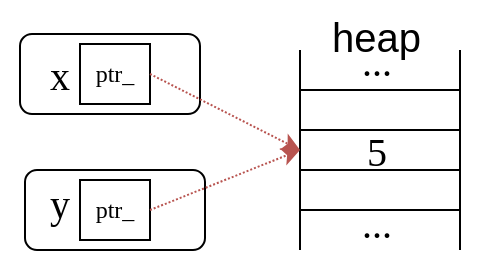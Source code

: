 <mxfile version="24.7.4">
  <diagram name="Page-1" id="_hWhafWeYqHyf0HxmH6T">
    <mxGraphModel dx="1434" dy="587" grid="1" gridSize="10" guides="1" tooltips="1" connect="1" arrows="1" fold="1" page="1" pageScale="1" pageWidth="850" pageHeight="1100" math="0" shadow="0">
      <root>
        <mxCell id="0" />
        <mxCell id="1" parent="0" />
        <mxCell id="qtqpOS1n-RhSBQwYOSUx-18" value="" style="rounded=1;whiteSpace=wrap;html=1;" vertex="1" parent="1">
          <mxGeometry x="112.5" y="140" width="90" height="40" as="geometry" />
        </mxCell>
        <mxCell id="qtqpOS1n-RhSBQwYOSUx-1" value="" style="rounded=1;whiteSpace=wrap;html=1;" vertex="1" parent="1">
          <mxGeometry x="110" y="72" width="90" height="40" as="geometry" />
        </mxCell>
        <mxCell id="qtqpOS1n-RhSBQwYOSUx-3" value="" style="endArrow=none;html=1;rounded=0;fontFamily=Fira Sans;fontSource=https%3A%2F%2Ffonts.googleapis.com%2Fcss%3Ffamily%3DFira%2BSans;fontSize=20;" edge="1" parent="1">
          <mxGeometry width="50" height="50" relative="1" as="geometry">
            <mxPoint x="250" y="180" as="sourcePoint" />
            <mxPoint x="250" y="80" as="targetPoint" />
          </mxGeometry>
        </mxCell>
        <mxCell id="qtqpOS1n-RhSBQwYOSUx-4" value="" style="endArrow=none;html=1;rounded=0;fontFamily=Fira Sans;fontSource=https%3A%2F%2Ffonts.googleapis.com%2Fcss%3Ffamily%3DFira%2BSans;fontSize=20;" edge="1" parent="1">
          <mxGeometry width="50" height="50" relative="1" as="geometry">
            <mxPoint x="330" y="180" as="sourcePoint" />
            <mxPoint x="330" y="80" as="targetPoint" />
          </mxGeometry>
        </mxCell>
        <mxCell id="qtqpOS1n-RhSBQwYOSUx-5" value="" style="endArrow=none;html=1;rounded=0;fontFamily=Fira Sans;fontSource=https%3A%2F%2Ffonts.googleapis.com%2Fcss%3Ffamily%3DFira%2BSans;fontSize=20;" edge="1" parent="1">
          <mxGeometry width="50" height="50" relative="1" as="geometry">
            <mxPoint x="250" y="100" as="sourcePoint" />
            <mxPoint x="330" y="100" as="targetPoint" />
          </mxGeometry>
        </mxCell>
        <mxCell id="qtqpOS1n-RhSBQwYOSUx-6" value="" style="endArrow=none;html=1;rounded=0;fontFamily=Fira Sans;fontSource=https%3A%2F%2Ffonts.googleapis.com%2Fcss%3Ffamily%3DFira%2BSans;fontSize=20;" edge="1" parent="1">
          <mxGeometry width="50" height="50" relative="1" as="geometry">
            <mxPoint x="250" y="120" as="sourcePoint" />
            <mxPoint x="330" y="120" as="targetPoint" />
          </mxGeometry>
        </mxCell>
        <mxCell id="qtqpOS1n-RhSBQwYOSUx-7" value="" style="endArrow=none;html=1;rounded=0;fontFamily=Fira Sans;fontSource=https%3A%2F%2Ffonts.googleapis.com%2Fcss%3Ffamily%3DFira%2BSans;fontSize=20;" edge="1" parent="1">
          <mxGeometry width="50" height="50" relative="1" as="geometry">
            <mxPoint x="250" y="140" as="sourcePoint" />
            <mxPoint x="330" y="140" as="targetPoint" />
          </mxGeometry>
        </mxCell>
        <mxCell id="qtqpOS1n-RhSBQwYOSUx-8" value="" style="endArrow=none;html=1;rounded=0;fontFamily=Fira Sans;fontSource=https%3A%2F%2Ffonts.googleapis.com%2Fcss%3Ffamily%3DFira%2BSans;fontSize=20;" edge="1" parent="1">
          <mxGeometry width="50" height="50" relative="1" as="geometry">
            <mxPoint x="250" y="160" as="sourcePoint" />
            <mxPoint x="330" y="160" as="targetPoint" />
          </mxGeometry>
        </mxCell>
        <mxCell id="qtqpOS1n-RhSBQwYOSUx-9" value="..." style="text;html=1;align=center;verticalAlign=middle;resizable=0;points=[];autosize=1;strokeColor=none;fillColor=none;fontFamily=Fira Code;fontSource=https%3A%2F%2Ffonts.googleapis.com%2Fcss%3Ffamily%3DFira%2BCode;fontSize=20;" vertex="1" parent="1">
          <mxGeometry x="258" y="146" width="60" height="40" as="geometry" />
        </mxCell>
        <mxCell id="qtqpOS1n-RhSBQwYOSUx-10" value="&lt;div style=&quot;font-size: 20px;&quot;&gt;...&lt;/div&gt;" style="text;html=1;align=center;verticalAlign=middle;resizable=0;points=[];autosize=1;strokeColor=none;fillColor=none;fontFamily=Fira Code;fontSource=https%3A%2F%2Ffonts.googleapis.com%2Fcss%3Ffamily%3DFira%2BCode;fontSize=20;spacing=0;" vertex="1" parent="1">
          <mxGeometry x="258" y="70" width="60" height="30" as="geometry" />
        </mxCell>
        <mxCell id="qtqpOS1n-RhSBQwYOSUx-11" value="5" style="text;html=1;align=center;verticalAlign=middle;resizable=0;points=[];autosize=1;strokeColor=none;fillColor=none;fontSize=20;fontFamily=Fira Code;fontSource=https%3A%2F%2Ffonts.googleapis.com%2Fcss%3Ffamily%3DFira%2BCode;" vertex="1" parent="1">
          <mxGeometry x="268" y="110" width="40" height="40" as="geometry" />
        </mxCell>
        <mxCell id="qtqpOS1n-RhSBQwYOSUx-12" value="ptr_" style="rounded=0;whiteSpace=wrap;html=1;fontFamily=Fira Code;fontSource=https%3A%2F%2Ffonts.googleapis.com%2Fcss%3Ffamily%3DFira%2BCode;" vertex="1" parent="1">
          <mxGeometry x="140" y="77" width="35" height="30" as="geometry" />
        </mxCell>
        <mxCell id="qtqpOS1n-RhSBQwYOSUx-13" value="ptr_" style="rounded=0;whiteSpace=wrap;html=1;fontFamily=Fira Code;fontSource=https%3A%2F%2Ffonts.googleapis.com%2Fcss%3Ffamily%3DFira%2BCode;" vertex="1" parent="1">
          <mxGeometry x="140" y="145" width="35" height="30" as="geometry" />
        </mxCell>
        <mxCell id="qtqpOS1n-RhSBQwYOSUx-14" value="x" style="text;html=1;align=center;verticalAlign=middle;whiteSpace=wrap;rounded=0;fontSize=20;fontFamily=Fira Code;fontSource=https%3A%2F%2Ffonts.googleapis.com%2Fcss%3Ffamily%3DFira%2BCode;" vertex="1" parent="1">
          <mxGeometry x="100" y="77" width="60" height="30" as="geometry" />
        </mxCell>
        <mxCell id="qtqpOS1n-RhSBQwYOSUx-15" value="y" style="text;html=1;align=center;verticalAlign=middle;whiteSpace=wrap;rounded=0;fontSize=20;fontFamily=Fira Code;fontSource=https%3A%2F%2Ffonts.googleapis.com%2Fcss%3Ffamily%3DFira%2BCode;" vertex="1" parent="1">
          <mxGeometry x="100" y="141" width="60" height="30" as="geometry" />
        </mxCell>
        <mxCell id="qtqpOS1n-RhSBQwYOSUx-16" value="" style="endArrow=classic;html=1;rounded=0;fontColor=#B3B3B3;exitX=1;exitY=0.5;exitDx=0;exitDy=0;dashed=1;dashPattern=1 1;fillColor=#f8cecc;strokeColor=#b85450;" edge="1" parent="1" source="qtqpOS1n-RhSBQwYOSUx-12">
          <mxGeometry width="50" height="50" relative="1" as="geometry">
            <mxPoint x="700" y="140" as="sourcePoint" />
            <mxPoint x="250" y="130" as="targetPoint" />
          </mxGeometry>
        </mxCell>
        <mxCell id="qtqpOS1n-RhSBQwYOSUx-17" value="" style="endArrow=classic;html=1;rounded=0;fontColor=#B3B3B3;exitX=1;exitY=0.5;exitDx=0;exitDy=0;dashed=1;dashPattern=1 1;fillColor=#f8cecc;strokeColor=#b85450;" edge="1" parent="1" source="qtqpOS1n-RhSBQwYOSUx-13">
          <mxGeometry width="50" height="50" relative="1" as="geometry">
            <mxPoint x="185" y="80" as="sourcePoint" />
            <mxPoint x="250" y="130" as="targetPoint" />
          </mxGeometry>
        </mxCell>
        <mxCell id="qtqpOS1n-RhSBQwYOSUx-20" value="&lt;div style=&quot;font-size: 20px;&quot;&gt;heap&lt;/div&gt;&lt;div style=&quot;font-size: 20px;&quot;&gt;&lt;/div&gt;" style="text;whiteSpace=wrap;html=1;" vertex="1" parent="1">
          <mxGeometry x="264" y="55" width="80" height="50" as="geometry" />
        </mxCell>
      </root>
    </mxGraphModel>
  </diagram>
</mxfile>
